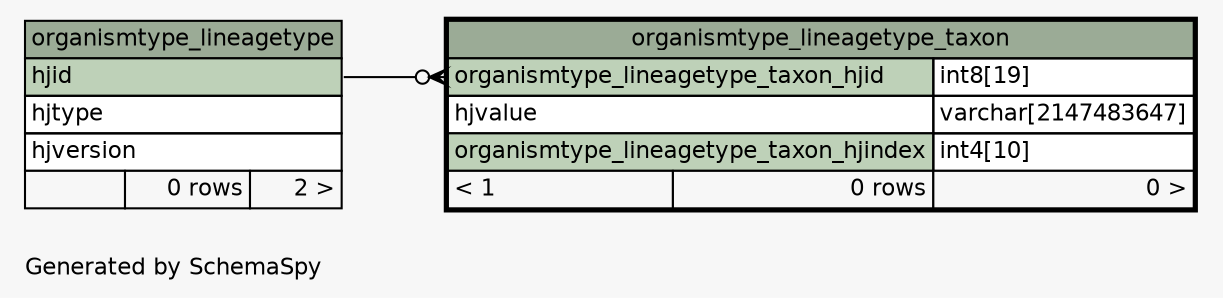 // dot 2.38.0 on Windows 8.1 6.3
// SchemaSpy rev 590
digraph "oneDegreeRelationshipsDiagram" {
  graph [
    rankdir="RL"
    bgcolor="#f7f7f7"
    label="\nGenerated by SchemaSpy"
    labeljust="l"
    nodesep="0.18"
    ranksep="0.46"
    fontname="Helvetica"
    fontsize="11"
  ];
  node [
    fontname="Helvetica"
    fontsize="11"
    shape="plaintext"
  ];
  edge [
    arrowsize="0.8"
  ];
  "organismtype_lineagetype_taxon":"organismtype_lineagetype_taxon_hjid":w -> "organismtype_lineagetype":"hjid":e [arrowhead=none dir=back arrowtail=crowodot];
  "organismtype_lineagetype" [
    label=<
    <TABLE BORDER="0" CELLBORDER="1" CELLSPACING="0" BGCOLOR="#ffffff">
      <TR><TD COLSPAN="3" BGCOLOR="#9bab96" ALIGN="CENTER">organismtype_lineagetype</TD></TR>
      <TR><TD PORT="hjid" COLSPAN="3" BGCOLOR="#bed1b8" ALIGN="LEFT">hjid</TD></TR>
      <TR><TD PORT="hjtype" COLSPAN="3" ALIGN="LEFT">hjtype</TD></TR>
      <TR><TD PORT="hjversion" COLSPAN="3" ALIGN="LEFT">hjversion</TD></TR>
      <TR><TD ALIGN="LEFT" BGCOLOR="#f7f7f7">  </TD><TD ALIGN="RIGHT" BGCOLOR="#f7f7f7">0 rows</TD><TD ALIGN="RIGHT" BGCOLOR="#f7f7f7">2 &gt;</TD></TR>
    </TABLE>>
    URL="organismtype_lineagetype.html"
    tooltip="organismtype_lineagetype"
  ];
  "organismtype_lineagetype_taxon" [
    label=<
    <TABLE BORDER="2" CELLBORDER="1" CELLSPACING="0" BGCOLOR="#ffffff">
      <TR><TD COLSPAN="3" BGCOLOR="#9bab96" ALIGN="CENTER">organismtype_lineagetype_taxon</TD></TR>
      <TR><TD PORT="organismtype_lineagetype_taxon_hjid" COLSPAN="2" BGCOLOR="#bed1b8" ALIGN="LEFT">organismtype_lineagetype_taxon_hjid</TD><TD PORT="organismtype_lineagetype_taxon_hjid.type" ALIGN="LEFT">int8[19]</TD></TR>
      <TR><TD PORT="hjvalue" COLSPAN="2" ALIGN="LEFT">hjvalue</TD><TD PORT="hjvalue.type" ALIGN="LEFT">varchar[2147483647]</TD></TR>
      <TR><TD PORT="organismtype_lineagetype_taxon_hjindex" COLSPAN="2" BGCOLOR="#bed1b8" ALIGN="LEFT">organismtype_lineagetype_taxon_hjindex</TD><TD PORT="organismtype_lineagetype_taxon_hjindex.type" ALIGN="LEFT">int4[10]</TD></TR>
      <TR><TD ALIGN="LEFT" BGCOLOR="#f7f7f7">&lt; 1</TD><TD ALIGN="RIGHT" BGCOLOR="#f7f7f7">0 rows</TD><TD ALIGN="RIGHT" BGCOLOR="#f7f7f7">0 &gt;</TD></TR>
    </TABLE>>
    URL="organismtype_lineagetype_taxon.html"
    tooltip="organismtype_lineagetype_taxon"
  ];
}
